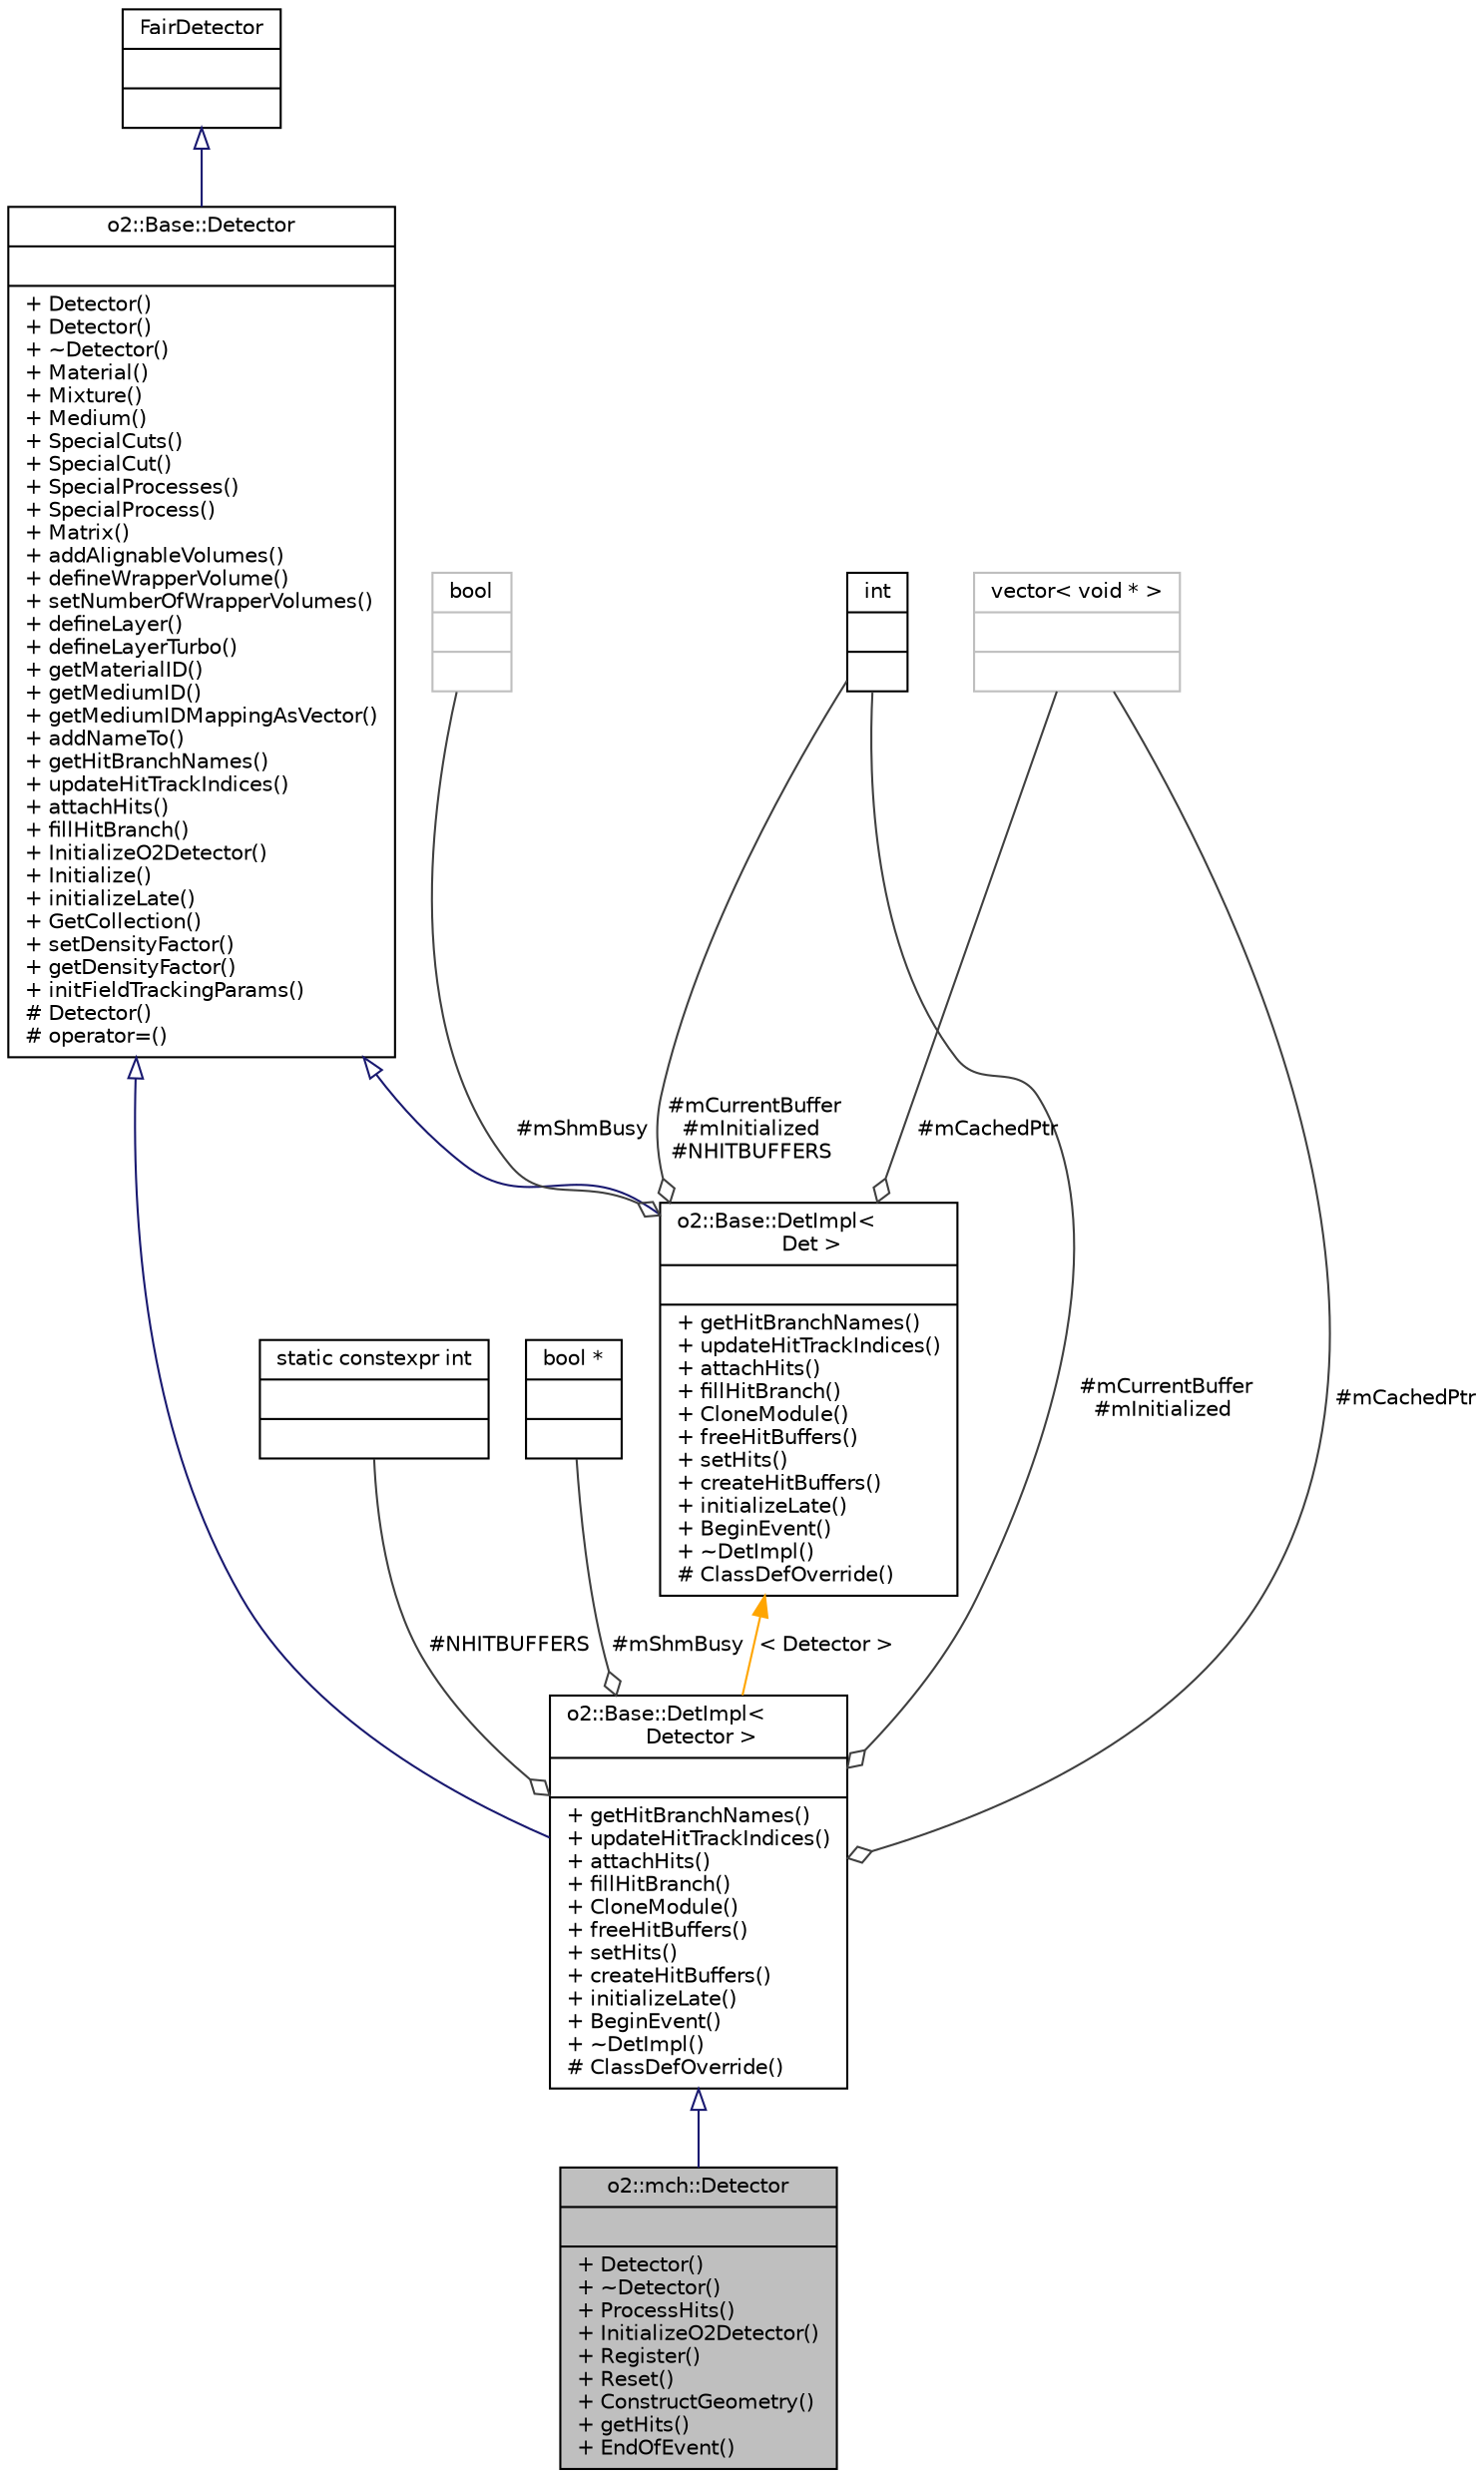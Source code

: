 digraph "o2::mch::Detector"
{
 // INTERACTIVE_SVG=YES
  bgcolor="transparent";
  edge [fontname="Helvetica",fontsize="10",labelfontname="Helvetica",labelfontsize="10"];
  node [fontname="Helvetica",fontsize="10",shape=record];
  Node1 [label="{o2::mch::Detector\n||+ Detector()\l+ ~Detector()\l+ ProcessHits()\l+ InitializeO2Detector()\l+ Register()\l+ Reset()\l+ ConstructGeometry()\l+ getHits()\l+ EndOfEvent()\l}",height=0.2,width=0.4,color="black", fillcolor="grey75", style="filled" fontcolor="black"];
  Node2 -> Node1 [dir="back",color="midnightblue",fontsize="10",style="solid",arrowtail="onormal",fontname="Helvetica"];
  Node2 [label="{o2::Base::DetImpl\<\l Detector \>\n||+ getHitBranchNames()\l+ updateHitTrackIndices()\l+ attachHits()\l+ fillHitBranch()\l+ CloneModule()\l+ freeHitBuffers()\l+ setHits()\l+ createHitBuffers()\l+ initializeLate()\l+ BeginEvent()\l+ ~DetImpl()\l# ClassDefOverride()\l}",height=0.2,width=0.4,color="black",URL="$d4/d8a/classo2_1_1Base_1_1DetImpl.html"];
  Node3 -> Node2 [dir="back",color="midnightblue",fontsize="10",style="solid",arrowtail="onormal",fontname="Helvetica"];
  Node3 [label="{o2::Base::Detector\n||+ Detector()\l+ Detector()\l+ ~Detector()\l+ Material()\l+ Mixture()\l+ Medium()\l+ SpecialCuts()\l+ SpecialCut()\l+ SpecialProcesses()\l+ SpecialProcess()\l+ Matrix()\l+ addAlignableVolumes()\l+ defineWrapperVolume()\l+ setNumberOfWrapperVolumes()\l+ defineLayer()\l+ defineLayerTurbo()\l+ getMaterialID()\l+ getMediumID()\l+ getMediumIDMappingAsVector()\l+ addNameTo()\l+ getHitBranchNames()\l+ updateHitTrackIndices()\l+ attachHits()\l+ fillHitBranch()\l+ InitializeO2Detector()\l+ Initialize()\l+ initializeLate()\l+ GetCollection()\l+ setDensityFactor()\l+ getDensityFactor()\l+ initFieldTrackingParams()\l# Detector()\l# operator=()\l}",height=0.2,width=0.4,color="black",URL="$d7/d02/classo2_1_1Base_1_1Detector.html"];
  Node4 -> Node3 [dir="back",color="midnightblue",fontsize="10",style="solid",arrowtail="onormal",fontname="Helvetica"];
  Node4 [label="{FairDetector\n||}",height=0.2,width=0.4,color="black",URL="$d6/d0c/classFairDetector.html"];
  Node5 -> Node2 [color="grey25",fontsize="10",style="solid",label=" #NHITBUFFERS" ,arrowhead="odiamond",fontname="Helvetica"];
  Node5 [label="{static constexpr int\n||}",height=0.2,width=0.4,color="black",URL="$d4/d34/classstatic_01constexpr_01int.html"];
  Node6 -> Node2 [color="grey25",fontsize="10",style="solid",label=" #mShmBusy" ,arrowhead="odiamond",fontname="Helvetica"];
  Node6 [label="{bool *\n||}",height=0.2,width=0.4,color="black",URL="$d9/db1/classbool_01_5.html"];
  Node7 -> Node2 [color="grey25",fontsize="10",style="solid",label=" #mCurrentBuffer\n#mInitialized" ,arrowhead="odiamond",fontname="Helvetica"];
  Node7 [label="{int\n||}",height=0.2,width=0.4,color="black",URL="$d1/da0/classint.html"];
  Node8 -> Node2 [color="grey25",fontsize="10",style="solid",label=" #mCachedPtr" ,arrowhead="odiamond",fontname="Helvetica"];
  Node8 [label="{vector\< void * \>\n||}",height=0.2,width=0.4,color="grey75"];
  Node9 -> Node2 [dir="back",color="orange",fontsize="10",style="solid",label=" \< Detector \>" ,fontname="Helvetica"];
  Node9 [label="{o2::Base::DetImpl\<\l Det \>\n||+ getHitBranchNames()\l+ updateHitTrackIndices()\l+ attachHits()\l+ fillHitBranch()\l+ CloneModule()\l+ freeHitBuffers()\l+ setHits()\l+ createHitBuffers()\l+ initializeLate()\l+ BeginEvent()\l+ ~DetImpl()\l# ClassDefOverride()\l}",height=0.2,width=0.4,color="black",URL="$d4/d8a/classo2_1_1Base_1_1DetImpl.html"];
  Node3 -> Node9 [dir="back",color="midnightblue",fontsize="10",style="solid",arrowtail="onormal",fontname="Helvetica"];
  Node8 -> Node9 [color="grey25",fontsize="10",style="solid",label=" #mCachedPtr" ,arrowhead="odiamond",fontname="Helvetica"];
  Node7 -> Node9 [color="grey25",fontsize="10",style="solid",label=" #mCurrentBuffer\n#mInitialized\n#NHITBUFFERS" ,arrowhead="odiamond",fontname="Helvetica"];
  Node10 -> Node9 [color="grey25",fontsize="10",style="solid",label=" #mShmBusy" ,arrowhead="odiamond",fontname="Helvetica"];
  Node10 [label="{bool\n||}",height=0.2,width=0.4,color="grey75"];
}
